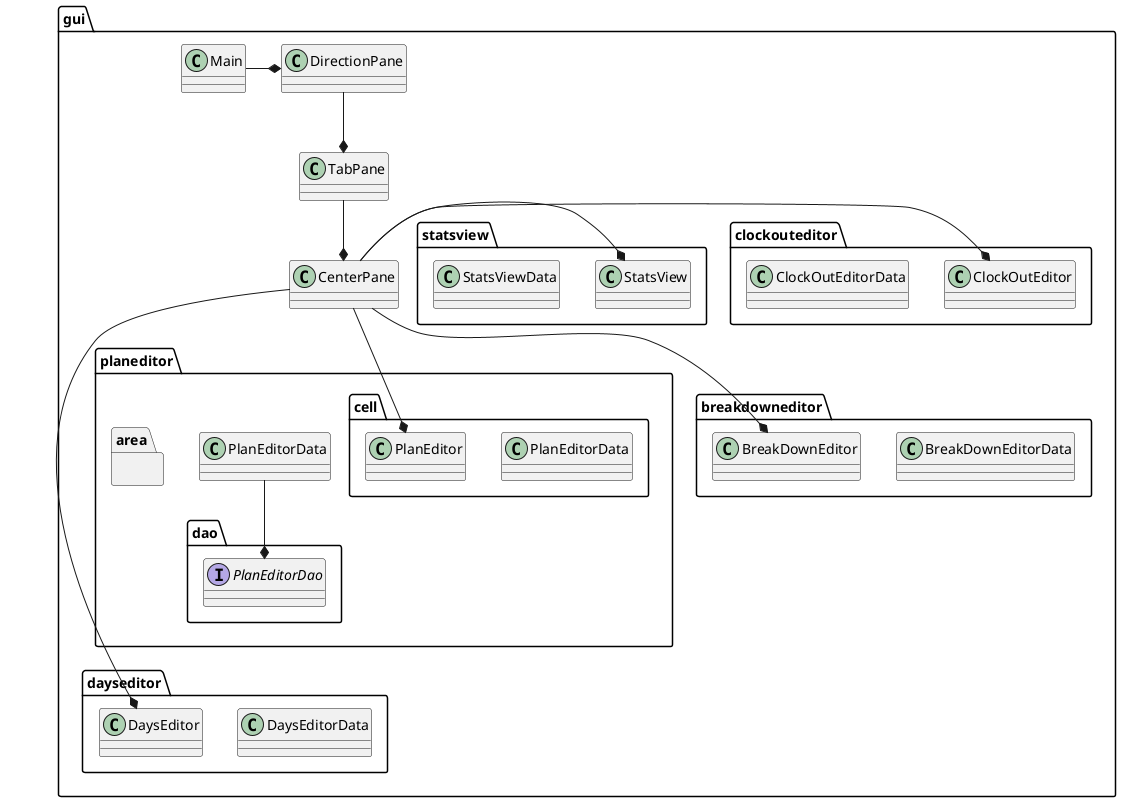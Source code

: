 @startuml
package "gui" as gui{

Main -* DirectionPane
DirectionPane --* TabPane
TabPane --* CenterPane


package dayseditor{
class DaysEditorData
class DaysEditor
}
package planeditor{
interface dao.PlanEditorDao
dao.PlanEditorDao *-up- PlanEditorData
package area{

}
package cell{
class PlanEditorData
class PlanEditor
}

}
package breakdowneditor{
class BreakDownEditorData
class BreakDownEditor
}
package clockouteditor{
class ClockOutEditorData
class ClockOutEditor
}
package statsview{
class StatsViewData
class StatsView
}
CenterPane -* StatsView
CenterPane -* ClockOutEditor
CenterPane --* BreakDownEditor
CenterPane --* PlanEditor
CenterPane ----* DaysEditor
}

@enduml
